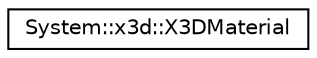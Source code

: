 digraph G
{
  edge [fontname="Helvetica",fontsize="10",labelfontname="Helvetica",labelfontsize="10"];
  node [fontname="Helvetica",fontsize="10",shape=record];
  rankdir="LR";
  Node1 [label="System::x3d::X3DMaterial",height=0.2,width=0.4,color="black", fillcolor="white", style="filled",URL="$struct_system_1_1x3d_1_1_x3_d_material.html"];
}
